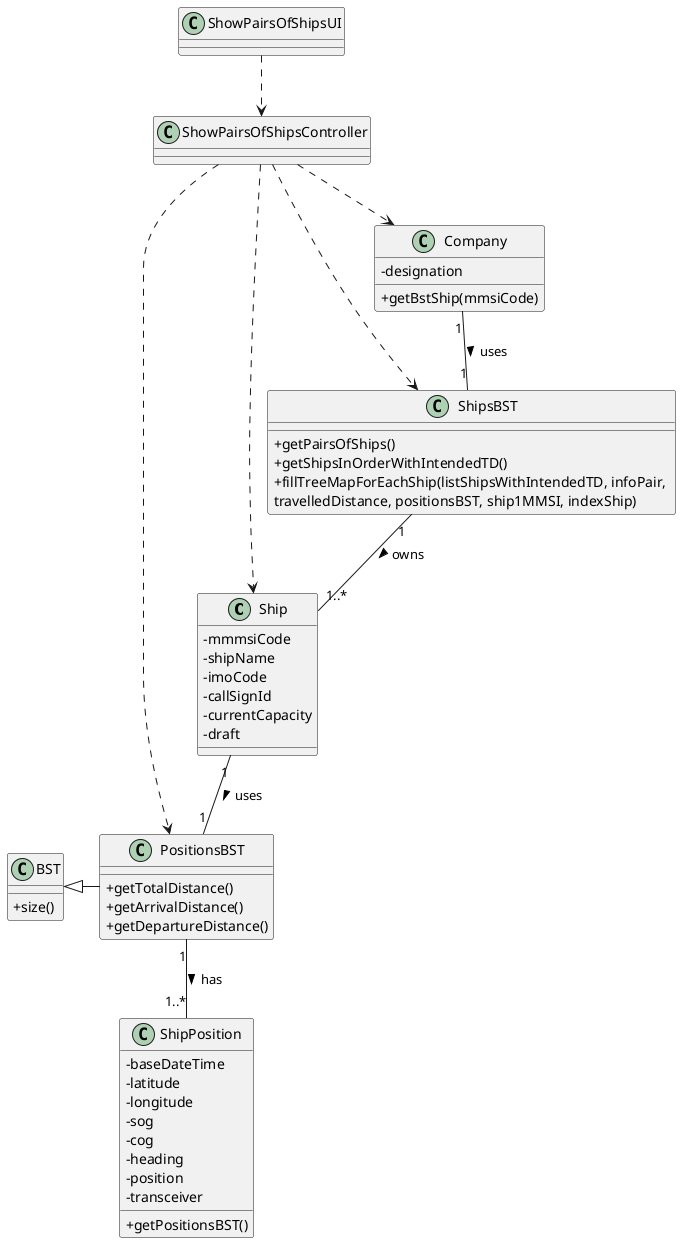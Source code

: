 @startuml

@startuml

skinparam classAttributeIconSize 0


class Ship {
    -mmmsiCode
    -shipName
    -imoCode
    -callSignId
    -currentCapacity /'added by us'/
    -draft
}

class ShipPosition {
    -baseDateTime
    -latitude
    -longitude
    -sog
    -cog
    -heading
    -position
    -transceiver
    +getPositionsBST()
}

class ShipsBST {
    +getPairsOfShips()
    +getShipsInOrderWithIntendedTD()
    +fillTreeMapForEachShip(listShipsWithIntendedTD, infoPair, \ntravelledDistance, positionsBST, ship1MMSI, indexShip)
}

class PositionsBST {
    +getTotalDistance()
    +getArrivalDistance()
    +getDepartureDistance()
}

class ShowPairsOfShipsUI {}

class ShowPairsOfShipsController {

}

class Company {
    -designation
    +getBstShip(mmsiCode)
}

class BST {
+size()
}

/'Ship "1" -- "1..*" ShipPosition : has >'/
/'Company "1" -- "1..*" Ship : owns >'/

Company "1" -- "1" ShipsBST : uses >
ShipsBST "1" -- "1..*" Ship : owns >
Ship "1" -- "1" PositionsBST : uses >
PositionsBST "1" -- "1..*" ShipPosition : has >
ShowPairsOfShipsUI ..> ShowPairsOfShipsController
ShowPairsOfShipsController ..> Company
ShowPairsOfShipsController ..> ShipsBST
ShowPairsOfShipsController ..> Ship
ShowPairsOfShipsController ..> PositionsBST

BST <|- PositionsBST

@enduml